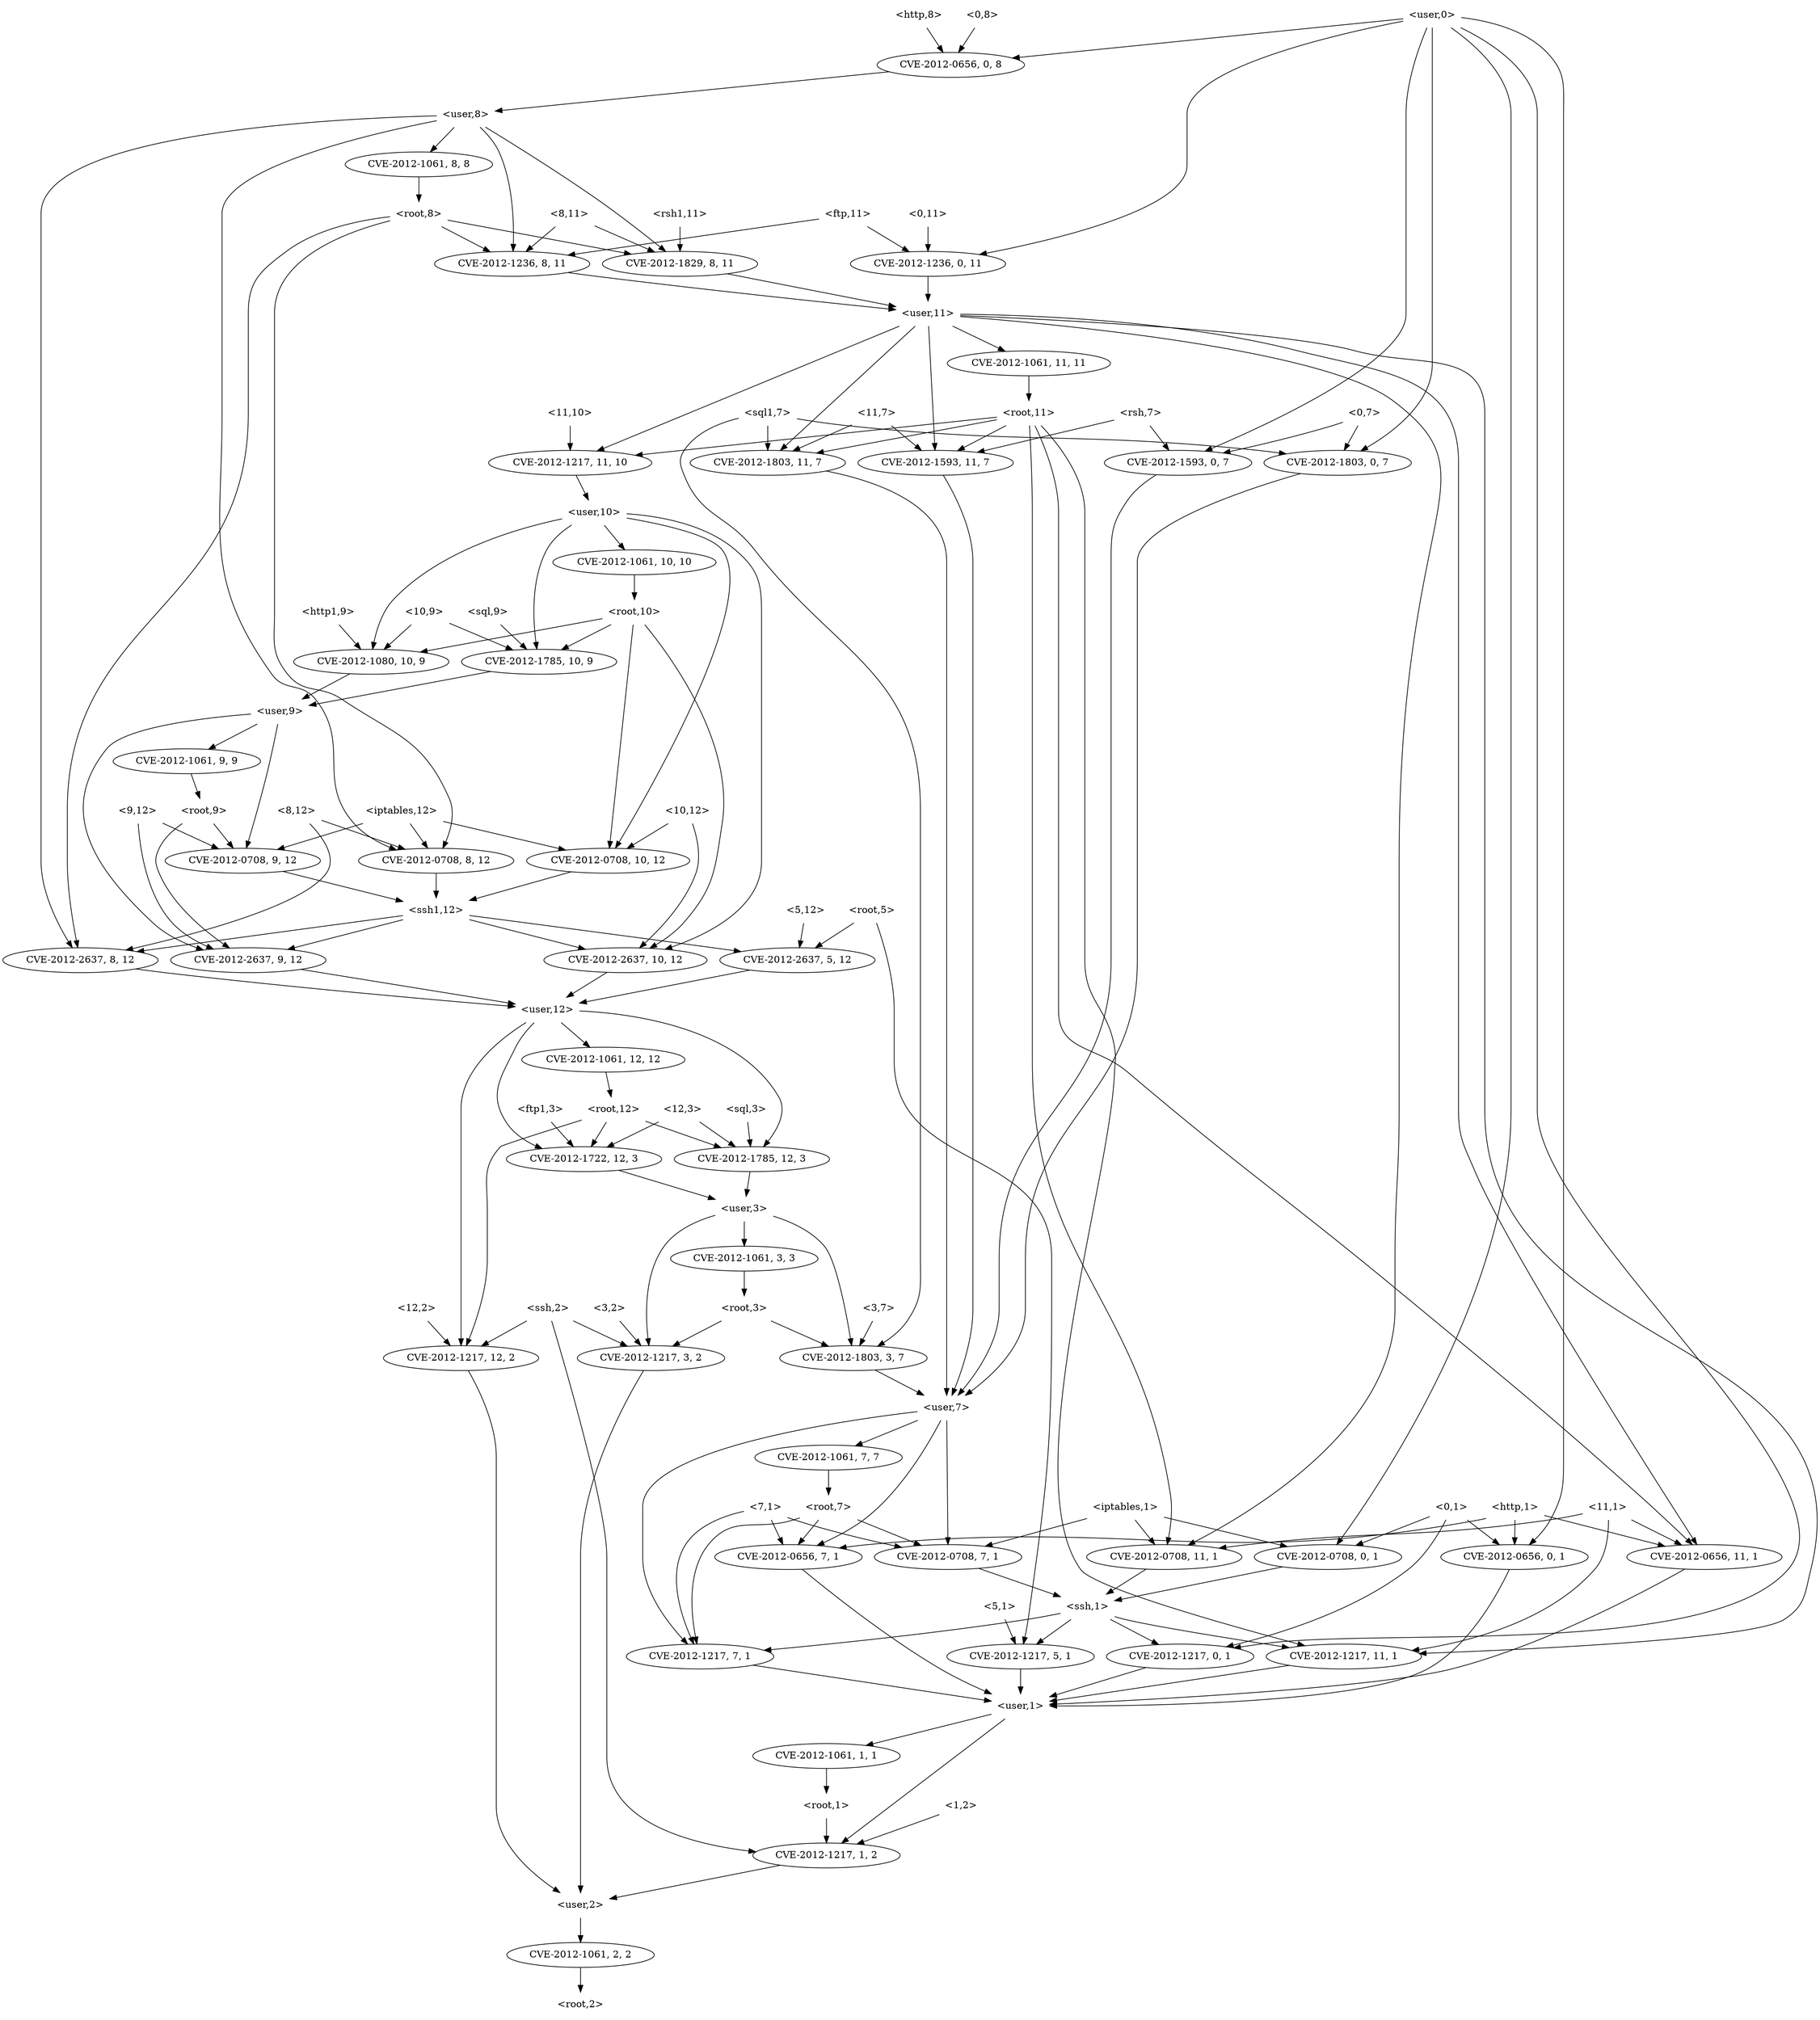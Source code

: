 strict digraph {
	graph [bb="0,0,2406,2916"];
	node [label="\N"];
	"<sql,9>"	 [height=0.5,
		pos="1544,2034",
		shape=plaintext,
		width=0.8125];
	"<v_sql,10,9>"	 [height=0.5,
		label=<CVE-2012-1785, 10, 9>,
		pos="1549,1962",
		width=2.5686];
	"<sql,9>" -> "<v_sql,10,9>"	 [pos="e,1547.8,1980.1 1545.2,2015.7 1545.8,2008 1546.4,1998.7 1547.1,1990.1"];
	"<user,9>"	 [height=0.5,
		pos="1582,1890",
		shape=plaintext,
		width=0.91667];
	"<v_sql,10,9>" -> "<user,9>"	 [pos="e,1573.9,1908.3 1557,1944.1 1560.7,1936.1 1565.3,1926.4 1569.5,1917.5"];
	"<v_http,11,1>"	 [height=0.5,
		label=<CVE-2012-0656, 11, 1>,
		pos="137,666",
		width=2.5686];
	"<user,1>"	 [height=0.5,
		pos="1294,450",
		shape=plaintext,
		width=0.91667];
	"<v_http,11,1>" -> "<user,1>"	 [pos="e,1261,451.35 132.77,647.79 125.74,614.49 116.05,541.22 156,504 196.77,466.03 1047.5,453.84 1250.7,451.46"];
	"<v_ssh,1,2>"	 [height=0.5,
		label=<CVE-2012-1217, 1, 2>,
		pos="1644,234",
		width=2.4499];
	"<user,1>" -> "<v_ssh,1,2>"	 [pos="e,1644.9,252.18 1327.1,446.67 1394.2,440.07 1546.5,415.3 1625,324 1639.6,307.02 1643.9,281.55 1644.7,262.21"];
	"<v_root,1,1>"	 [height=0.5,
		label=<CVE-2012-1061, 1, 1>,
		pos="1325,378",
		width=2.4499];
	"<user,1>" -> "<v_root,1,1>"	 [pos="e,1317.4,396.1 1301.7,431.7 1305.2,423.73 1309.5,414.1 1313.4,405.26"];
	"<v_root,3,3>"	 [height=0.5,
		label=<CVE-2012-1061, 3, 3>,
		pos="1582,1098",
		width=2.4499];
	"<root,3>"	 [height=0.5,
		pos="1582,1026",
		shape=plaintext,
		width=0.89583];
	"<v_root,3,3>" -> "<root,3>"	 [pos="e,1582,1044.1 1582,1079.7 1582,1072 1582,1062.7 1582,1054.1"];
	"<v_sql1,3,7>"	 [height=0.5,
		label=<CVE-2012-1803, 3, 7>,
		pos="1312,954",
		width=2.4499];
	"<root,3>" -> "<v_sql1,3,7>"	 [pos="e,1364.2,968.54 1549.7,1016.6 1506.5,1005.4 1428.9,985.32 1374.2,971.12"];
	"<v_ssh,3,2>"	 [height=0.5,
		label=<CVE-2012-1217, 3, 2>,
		pos="1713,954",
		width=2.4499];
	"<root,3>" -> "<v_ssh,3,2>"	 [pos="e,1683.1,970.99 1614,1007.9 1632.1,998.21 1654.9,986.05 1674,975.83"];
	"<ftp,11>"	 [height=0.5,
		pos="920,2610",
		shape=plaintext,
		width=0.89583];
	"<v_ftp,8,11>"	 [height=0.5,
		label=<CVE-2012-1236, 8, 11>,
		pos="954,2538",
		width=2.5686];
	"<ftp,11>" -> "<v_ftp,8,11>"	 [pos="e,945.69,2556.1 928.4,2591.7 932.27,2583.7 936.95,2574.1 941.24,2565.3"];
	"<v_ftp,0,11>"	 [height=0.5,
		label=<CVE-2012-1236, 0, 11>,
		pos="750,2538",
		width=2.5686];
	"<ftp,11>" -> "<v_ftp,0,11>"	 [pos="e,787.59,2554.5 887.62,2595.7 862,2585.1 825.87,2570.2 797.06,2558.4"];
	"<user,11>"	 [height=0.5,
		pos="713,2466",
		shape=plaintext,
		width=1.0069];
	"<v_ftp,8,11>" -> "<user,11>"	 [pos="e,749.34,2477.6 904.65,2522.7 861.94,2510.3 800.65,2492.5 758.96,2480.4"];
	"<v_ftp,0,11>" -> "<user,11>"	 [pos="e,722.13,2484.3 741.04,2520.1 736.79,2512 731.61,2502.2 726.86,2493.2"];
	"<root,1>"	 [height=0.5,
		pos="1449,306",
		shape=plaintext,
		width=0.89583];
	"<root,1>" -> "<v_ssh,1,2>"	 [pos="e,1602.4,249.93 1481.6,293.28 1512,282.4 1557.6,266.01 1592.8,253.38"];
	"<user,2>"	 [height=0.5,
		pos="1791,162",
		shape=plaintext,
		width=0.91667];
	"<v_ssh,1,2>" -> "<user,2>"	 [pos="e,1757.9,178.78 1677,217.29 1698.2,207.19 1725.9,193.98 1748.7,183.12"];
	"<v_iptables,9,12>"	 [height=0.5,
		label=<CVE-2012-0708, 9, 12>,
		pos="1663,1674",
		width=2.5686];
	"<user,9>" -> "<v_iptables,9,12>"	 [pos="e,1670.9,1691.9 1615.3,1880.4 1637.6,1872.8 1665.3,1859.1 1679,1836 1703.8,1794.2 1687.8,1735.3 1674.8,1701.6"];
	"<v_root,9,9>"	 [height=0.5,
		label=<CVE-2012-1061, 9, 9>,
		pos="1582,1818",
		width=2.4499];
	"<user,9>" -> "<v_root,9,9>"	 [pos="e,1582,1836.1 1582,1871.7 1582,1864 1582,1854.7 1582,1846.1"];
	"<v_ssh1,9,12>"	 [height=0.5,
		label=<CVE-2012-2637, 9, 12>,
		pos="1549,1530",
		width=2.5686];
	"<user,9>" -> "<v_ssh1,9,12>"	 [pos="e,1531,1547.9 1548.8,1879 1527.4,1870.8 1500.7,1857.1 1485,1836 1460.8,1803.6 1466,1787.4 1466,1747 1466,1747 1466,1747 1466,1673\
 1466,1626.5 1499.6,1581.7 1524.1,1555.2"];
	"<ssh1,12>"	 [height=0.5,
		pos="1931,1602",
		shape=plaintext,
		width=1.0278];
	"<v_iptables,9,12>" -> "<ssh1,12>"	 [pos="e,1893.9,1616.8 1724,1660.3 1768.6,1650.5 1830.5,1636 1884,1620 1884.1,1620 1884.2,1619.9 1884.3,1619.9"];
	"<root,9>"	 [height=0.5,
		pos="1602,1746",
		shape=plaintext,
		width=0.89583];
	"<v_root,9,9>" -> "<root,9>"	 [pos="e,1597.1,1764.1 1586.9,1799.7 1589.2,1791.9 1591.9,1782.5 1594.3,1773.8"];
	"<user,12>"	 [height=0.5,
		pos="1865,1458",
		shape=plaintext,
		width=1.0069];
	"<v_ssh1,9,12>" -> "<user,12>"	 [pos="e,1828.3,1467.1 1607.7,1516 1668.5,1502.5 1762.4,1481.7 1818.3,1469.3"];
	"<v_root,2,2>"	 [height=0.5,
		label=<CVE-2012-1061, 2, 2>,
		pos="1791,90",
		width=2.4499];
	"<user,2>" -> "<v_root,2,2>"	 [pos="e,1791,108.1 1791,143.7 1791,135.98 1791,126.71 1791,118.11"];
	"<root,9>" -> "<v_iptables,9,12>"	 [pos="e,1648.1,1692.1 1617.1,1727.7 1624.4,1719.3 1633.3,1709.1 1641.3,1699.9"];
	"<root,9>" -> "<v_ssh1,9,12>"	 [pos="e,1547.1,1548.1 1584.2,1727.5 1575.6,1717.9 1566.1,1705.3 1561,1692 1543.9,1647.6 1544.2,1591.2 1546.4,1558.4"];
	"<v_root,1,1>" -> "<root,1>"	 [pos="e,1418.5,324.21 1353.4,360.94 1370,351.59 1391.1,339.66 1409.3,329.4"];
	"<v_ssh1,8,12>"	 [height=0.5,
		label=<CVE-2012-2637, 8, 12>,
		pos="2314,1530",
		width=2.5686];
	"<ssh1,12>" -> "<v_ssh1,8,12>"	 [pos="e,2249,1542.9 1968.1,1594.2 2030.4,1582.8 2157.2,1559.7 2238.8,1544.8"];
	"<v_ssh1,5,12>"	 [height=0.5,
		label=<CVE-2012-2637, 5, 12>,
		pos="1843,1530",
		width=2.5686];
	"<ssh1,12>" -> "<v_ssh1,5,12>"	 [pos="e,1863.9,1547.6 1909.2,1583.7 1898,1574.7 1884.1,1563.7 1872,1554"];
	"<v_ssh1,10,12>"	 [height=0.5,
		label=<CVE-2012-2637, 10, 12>,
		pos="2089,1530",
		width=2.7013];
	"<ssh1,12>" -> "<v_ssh1,10,12>"	 [pos="e,2053.3,1546.8 1968,1584.6 1990.8,1574.5 2020,1561.6 2044,1550.9"];
	"<ssh1,12>" -> "<v_ssh1,9,12>"	 [pos="e,1628.4,1539.2 1893.7,1586.8 1890.5,1585.8 1887.2,1584.8 1884,1584 1802.1,1562.9 1706.7,1548.8 1638.6,1540.5"];
	"<v_ssh1,8,12>" -> "<user,12>"	 [pos="e,1901.3,1464.7 2244.3,1518.1 2151.7,1503.7 1990.5,1478.6 1911.4,1466.2"];
	"<v_ssh1,5,12>" -> "<user,12>"	 [pos="e,1859.6,1476.1 1848.4,1511.7 1850.9,1503.9 1853.8,1494.5 1856.6,1485.8"];
	"<v_ssh1,10,12>" -> "<user,12>"	 [pos="e,1901.5,1470.4 2041.8,1514.2 2003.4,1502.2 1949.5,1485.4 1911.3,1473.5"];
	"<v_iptables,11,1>"	 [height=0.5,
		label=<CVE-2012-0708, 11, 1>,
		pos="843,666",
		width=2.5686];
	"<ssh,1>"	 [height=0.5,
		pos="1042,594",
		shape=plaintext,
		width=0.84028];
	"<v_iptables,11,1>" -> "<ssh,1>"	 [pos="e,1011.7,605.66 885.69,649.98 920.2,637.84 968.42,620.88 1002.1,609.02"];
	"<v_ssh,7,1>"	 [height=0.5,
		label=<CVE-2012-1217, 7, 1>,
		pos="1099,522",
		width=2.4499];
	"<ssh,1>" -> "<v_ssh,7,1>"	 [pos="e,1085.1,540.1 1056.1,575.7 1062.9,567.3 1071.3,557.07 1078.8,547.86"];
	"<v_ssh,5,1>"	 [height=0.5,
		label=<CVE-2012-1217, 5, 1>,
		pos="1582,522",
		width=2.4499];
	"<ssh,1>" -> "<v_ssh,5,1>"	 [pos="e,1509.6,532.39 1072.6,589.04 1153.9,578.5 1377.3,549.53 1499.5,533.69"];
	"<v_ssh,0,1>"	 [height=0.5,
		label=<CVE-2012-1217, 0, 1>,
		pos="1294,522",
		width=2.4499];
	"<ssh,1>" -> "<v_ssh,0,1>"	 [pos="e,1243.9,536.91 1072.4,584.56 1112.3,573.48 1183.2,553.78 1234,539.65"];
	"<v_ssh,11,1>"	 [height=0.5,
		label=<CVE-2012-1217, 11, 1>,
		pos="258,522",
		width=2.5686];
	"<ssh,1>" -> "<v_ssh,11,1>"	 [pos="e,340.03,530.32 1011.7,590.3 902.57,580.55 526.06,546.93 350.05,531.22"];
	"<iptables,12>"	 [height=0.5,
		pos="1892,1746",
		shape=plaintext,
		width=1.2778];
	"<iptables,12>" -> "<v_iptables,9,12>"	 [pos="e,1710.6,1689.5 1845.9,1730.9 1809.7,1719.8 1759,1704.3 1720.2,1692.5"];
	"<v_iptables,10,12>"	 [height=0.5,
		label=<CVE-2012-0708, 10, 12>,
		pos="1871,1674",
		width=2.7013];
	"<iptables,12>" -> "<v_iptables,10,12>"	 [pos="e,1876.1,1692.1 1886.8,1727.7 1884.5,1719.9 1881.7,1710.5 1879,1701.8"];
	"<v_iptables,8,12>"	 [height=0.5,
		label=<CVE-2012-0708, 8, 12>,
		pos="2117,1674",
		width=2.5686];
	"<iptables,12>" -> "<v_iptables,8,12>"	 [pos="e,2070.2,1689.6 1938.1,1730.7 1973.5,1719.7 2022.6,1704.4 2060.4,1692.6"];
	"<v_iptables,10,12>" -> "<ssh1,12>"	 [pos="e,1916.2,1620.3 1885.5,1656.1 1892.7,1647.7 1901.5,1637.4 1909.5,1628.1"];
	"<v_iptables,8,12>" -> "<ssh1,12>"	 [pos="e,1968.2,1617 2076.2,1657.6 2047.1,1646.7 2008.1,1632 1977.8,1620.6"];
	"<0,11>"	 [height=0.5,
		pos="807,2610",
		shape=plaintext,
		width=0.78472];
	"<0,11>" -> "<v_ftp,0,11>"	 [pos="e,763.93,2556.1 792.91,2591.7 786.08,2583.3 777.74,2573.1 770.24,2563.9"];
	"<v_ssh,5,1>" -> "<user,1>"	 [pos="e,1327.2,459.06 1527.5,507.75 1472.3,494.33 1387.9,473.83 1337.2,461.49"];
	"<v_ssh,3,2>" -> "<user,2>"	 [pos="e,1791,180.05 1729.5,936.27 1752.4,911.26 1791,861.63 1791,811 1791,811 1791,811 1791,305 1791,265 1791,218.65 1791,190.08"];
	"<http,8>"	 [height=0.5,
		pos="1538,2898",
		shape=plaintext,
		width=0.89583];
	"<v_http,0,8>"	 [height=0.5,
		label=<CVE-2012-0656, 0, 8>,
		pos="1499,2826",
		width=2.4499];
	"<http,8>" -> "<v_http,0,8>"	 [pos="e,1508.5,2844.1 1528.4,2879.7 1523.9,2871.6 1518.4,2861.9 1513.5,2853"];
	"<user,8>"	 [height=0.5,
		pos="1518,2754",
		shape=plaintext,
		width=0.91667];
	"<v_http,0,8>" -> "<user,8>"	 [pos="e,1513.4,2772.1 1503.7,2807.7 1505.8,2799.9 1508.4,2790.5 1510.7,2781.8"];
	"<user,10>"	 [height=0.5,
		pos="1779,2178",
		shape=plaintext,
		width=1.0069];
	"<v_http1,10,9>"	 [height=0.5,
		label=<CVE-2012-1080, 10, 9>,
		pos="1753,1962",
		width=2.5686];
	"<user,10>" -> "<v_http1,10,9>"	 [pos="e,1745.5,1980.3 1759.5,2159.9 1750.2,2150.4 1740,2137.7 1735,2124 1718.7,2078.9 1727.2,2063.4 1735,2016 1736.4,2007.3 1739.1,1998.1\
 1742,1989.8"];
	"<user,10>" -> "<v_iptables,10,12>"	 [pos="e,1904.7,1691 1815.4,2175.8 1853.8,2172.4 1913.3,2161.1 1947,2124 1974.2,2094.1 1966,2075.4 1966,2035 1966,2035 1966,2035 1966,1817\
 1966,1776.6 1969.4,1761.7 1947,1728 1938.5,1715.3 1925.9,1704.7 1913.3,1696.4"];
	"<user,10>" -> "<v_sql,10,9>"	 [pos="e,1561,1980 1754.1,2159.9 1721.7,2137.2 1664.3,2094.8 1621,2052 1600.9,2032.1 1580.9,2006.8 1567.1,1988.2"];
	"<v_root,10,10>"	 [height=0.5,
		label=<CVE-2012-1061, 10, 10>,
		pos="1841,2106",
		width=2.7013];
	"<user,10>" -> "<v_root,10,10>"	 [pos="e,1825.9,2124.1 1794.3,2159.7 1801.8,2151.3 1810.8,2141.1 1819,2131.9"];
	"<user,10>" -> "<v_ssh1,10,12>"	 [pos="e,2127.7,1546.6 1815.4,2175.2 1935.8,2168.3 2314,2138.4 2314,2035 2314,2035 2314,2035 2314,1745 2314,1648.1 2203.2,1581.8 2137.1\
,1550.9"];
	"<v_http1,10,9>" -> "<user,9>"	 [pos="e,1615.2,1904.6 1715,1945.5 1688.3,1934.5 1652.4,1919.8 1624.7,1908.5"];
	"<root,10>"	 [height=0.5,
		pos="1870,2034",
		shape=plaintext,
		width=1];
	"<v_root,10,10>" -> "<root,10>"	 [pos="e,1862.9,2052.1 1848.2,2087.7 1851.4,2079.8 1855.4,2070.3 1859,2061.5"];
	"<root,2>"	 [height=0.5,
		pos="1791,18",
		shape=plaintext,
		width=0.89583];
	"<v_rsh1,8,11>"	 [height=0.5,
		label=<CVE-2012-1829, 8, 11>,
		pos="1158,2538",
		width=2.5686];
	"<user,8>" -> "<v_rsh1,8,11>"	 [pos="e,1185.5,2555.3 1489.1,2735.8 1424,2697.1 1265.8,2603.1 1194.2,2560.5"];
	"<user,8>" -> "<v_ftp,8,11>"	 [pos="e,968.5,2556 1484.9,2749.4 1406,2739.7 1202.5,2708.2 1054,2628 1023.3,2611.4 994.24,2583.7 975.43,2563.6"];
	"<user,8>" -> "<v_ssh1,8,12>"	 [pos="e,2330.1,1547.8 1551.1,2751.2 1710.4,2742 2390,2697.7 2390,2611 2390,2611 2390,2611 2390,1673 2390,1627.4 2359.1,1582.2 2336.8,1555.5"];
	"<user,8>" -> "<v_iptables,8,12>"	 [pos="e,2121.6,1692.1 1551.3,2752.9 1683.1,2751.4 2162,2737.4 2162,2611 2162,2611 2162,2611 2162,1889 2162,1852.7 2136.8,1751 2124.1,1702"];
	"<v_root,8,8>"	 [height=0.5,
		label=<CVE-2012-1061, 8, 8>,
		pos="1528,2682",
		width=2.4499];
	"<user,8>" -> "<v_root,8,8>"	 [pos="e,1525.6,2700.1 1520.5,2735.7 1521.6,2728 1522.9,2718.7 1524.1,2710.1"];
	"<v_rsh1,8,11>" -> "<user,11>"	 [pos="e,749.46,2472.5 1090.1,2525.7 1078.4,2523.8 1066.4,2521.8 1055,2520 949.41,2503.1 825.33,2484.1 759.51,2474.1"];
	"<root,8>"	 [height=0.5,
		pos="1528,2610",
		shape=plaintext,
		width=0.89583];
	"<v_root,8,8>" -> "<root,8>"	 [pos="e,1528,2628.1 1528,2663.7 1528,2656 1528,2646.7 1528,2638.1"];
	"<v_rsh,0,7>"	 [height=0.5,
		label=<CVE-2012-1593, 0, 7>,
		pos="1095,2250",
		width=2.4499];
	"<user,7>"	 [height=0.5,
		pos="1095,882",
		shape=plaintext,
		width=0.91667];
	"<v_rsh,0,7>" -> "<user,7>"	 [pos="e,1095,900.05 1095,2232 1095,2205.3 1095,2152.1 1095,2107 1095,2107 1095,2107 1095,1025 1095,985 1095,938.65 1095,910.08"];
	"<user,7>" -> "<v_ssh,7,1>"	 [pos="e,1014.8,527.44 1061.9,879.96 940.75,875.41 523.99,852.81 444,756 433.81,743.67 438.43,735 444,720 447.67,710.1 498.08,654.98 506\
,648 549.58,609.64 560.39,595.71 615,576 684.43,550.94 884.42,535.4 1004.5,528.06"];
	"<v_http,7,1>"	 [height=0.5,
		label=<CVE-2012-0656, 7, 1>,
		pos="1274,666",
		width=2.4499];
	"<user,7>" -> "<v_http,7,1>"	 [pos="e,1277.8,684.17 1128.3,879.24 1164.7,875.47 1222.2,863.83 1255,828 1288.2,791.69 1284.9,729.84 1279.5,694.3"];
	"<v_root,7,7>"	 [height=0.5,
		label=<CVE-2012-1061, 7, 7>,
		pos="1158,810",
		width=2.4499];
	"<user,7>" -> "<v_root,7,7>"	 [pos="e,1142.6,828.1 1110.6,863.7 1118.2,855.22 1127.5,844.86 1135.9,835.58"];
	"<v_iptables,7,1>"	 [height=0.5,
		label=<CVE-2012-0708, 7, 1>,
		pos="1042,666",
		width=2.4499];
	"<user,7>" -> "<v_iptables,7,1>"	 [pos="e,1041.5,684.02 1081.2,863.91 1074,854.01 1065.6,840.97 1061,828 1044.9,783.01 1041.8,726.87 1041.5,694.16"];
	"<8,12>"	 [height=0.5,
		pos="2181,1746",
		shape=plaintext,
		width=0.78472];
	"<8,12>" -> "<v_ssh1,8,12>"	 [pos="e,2304.3,1548.2 2193.7,1727.5 2201,1717.3 2210.2,1704.1 2218,1692 2248.2,1645.2 2280.9,1589.1 2299.3,1556.9"];
	"<8,12>" -> "<v_iptables,8,12>"	 [pos="e,2132.6,1692.1 2165.2,1727.7 2157.4,1719.2 2148,1708.9 2139.5,1699.6"];
	"<user,0>"	 [height=0.5,
		pos="1260,2898",
		shape=plaintext,
		width=0.91667];
	"<user,0>" -> "<v_rsh,0,7>"	 [pos="e,1110.1,2268 1263.2,2879.6 1272.5,2825.3 1296.8,2653.9 1259,2520 1230.8,2420.1 1154.4,2320.6 1116.6,2275.7"];
	"<user,0>" -> "<v_http,0,8>"	 [pos="e,1450.8,2841.1 1293.2,2887.3 1331.4,2876.1 1394.8,2857.5 1441.2,2843.9"];
	"<user,0>" -> "<v_ftp,0,11>"	 [pos="e,750,2556 1226.9,2895 1113.9,2887.2 750,2854.4 750,2755 750,2755 750,2755 750,2681 750,2641 750,2594.7 750,2566.1"];
	"<v_iptables,0,1>"	 [height=0.5,
		label=<CVE-2012-0708, 0, 1>,
		pos="644,666",
		width=2.4499];
	"<user,0>" -> "<v_iptables,0,1>"	 [pos="e,616.52,683.36 1227,2896.7 1031.9,2894.7 38,2878.3 38,2755 38,2755 38,2755 38,1169 38,1063 134.08,1077.7 214,1008 232.89,991.54\
 540.76,734.77 561,720 575.87,709.15 592.91,698.05 607.67,688.83"];
	"<v_http,0,1>"	 [height=0.5,
		label=<CVE-2012-0656, 0, 1>,
		pos="374,666",
		width=2.4499];
	"<user,0>" -> "<v_http,0,1>"	 [pos="e,376.55,684.2 1227,2896.6 1050.7,2894.5 224.65,2882.5 118,2844 56.21,2821.7 0,2820.7 0,2755 0,2755 0,2755 0,1097 0,874.35 261.91\
,952.29 367,756 377.09,737.15 378.34,712.78 377.35,694.31"];
	"<v_sql1,0,7>"	 [height=0.5,
		label=<CVE-2012-1803, 0, 7>,
		pos="1290,2250",
		width=2.4499];
	"<user,0>" -> "<v_sql1,0,7>"	 [pos="e,1300.2,2268.2 1276.5,2879.8 1298.8,2854.5 1336,2805.1 1336,2755 1336,2755 1336,2755 1336,2393 1336,2352.6 1330.5,2342.1 1317,2304\
 1313.8,2294.9 1309.3,2285.5 1305,2277.1"];
	"<user,0>" -> "<v_ssh,0,1>"	 [pos="e,1325.8,538.84 1287.5,2880 1301.1,2870.5 1317.2,2857.9 1329,2844 1340.7,2830.2 1632.6,2285.6 1637,2268 1640.9,2252.5 1642.1,2247.2\
 1637,2232 1592.5,2099 1505.2,2107.6 1447,1980 1430.2,1943.2 1428,1931.4 1428,1891 1428,1891 1428,1891 1428,665 1428,609.85 1373.9\
,567.45 1334.4,543.86"];
	"<v_iptables,0,1>" -> "<ssh,1>"	 [pos="e,1011.3,600.4 708.39,653.68 791.05,639.14 932.04,614.34 1001.2,602.17"];
	"<v_http,0,1>" -> "<user,1>"	 [pos="e,1260.8,453.59 387.9,648.04 405.89,627.34 439.33,593.02 476,576 616.78,510.66 1102.6,466.57 1250.8,454.41"];
	"<v_sql1,0,7>" -> "<user,7>"	 [pos="e,1111.7,900.19 1262.9,2232.8 1228.1,2209.6 1172,2163.6 1172,2107 1172,2107 1172,2107 1172,1025 1172,979.51 1141.1,934.65 1118.4\
,907.89"];
	"<v_ssh,0,1>" -> "<user,1>"	 [pos="e,1294,468.1 1294,503.7 1294,495.98 1294,486.71 1294,478.11"];
	"<11,7>"	 [height=0.5,
		pos="805,2322",
		shape=plaintext,
		width=0.78472];
	"<v_sql1,11,7>"	 [height=0.5,
		label=<CVE-2012-1803, 11, 7>,
		pos="896,2250",
		width=2.5686];
	"<11,7>" -> "<v_sql1,11,7>"	 [pos="e,874.39,2267.6 827.49,2303.7 839.24,2294.7 853.76,2283.5 866.4,2273.8"];
	"<v_rsh,11,7>"	 [height=0.5,
		label=<CVE-2012-1593, 11, 7>,
		pos="692,2250",
		width=2.5686];
	"<11,7>" -> "<v_rsh,11,7>"	 [pos="e,718.58,2267.5 777.36,2303.9 762.25,2294.5 743.38,2282.8 727.23,2272.8"];
	"<v_sql1,11,7>" -> "<user,7>"	 [pos="e,1066.2,900.15 913.36,2231.9 936.89,2206.9 976,2157.6 976,2107 976,2107 976,2107 976,1025 976,973.41 1022.7,930.72 1057.6,906.03"];
	"<v_rsh,11,7>" -> "<user,7>"	 [pos="e,1061.7,888.93 742.11,2234.8 797.5,2215.7 879,2175.9 879,2107 879,2107 879,2107 879,1025 879,943.17 988.59,905.87 1051.7,891.18"];
	"<v_ssh,12,2>"	 [height=0.5,
		label=<CVE-2012-1217, 12, 2>,
		pos="1950,954",
		width=2.5686];
	"<user,12>" -> "<v_ssh,12,2>"	 [pos="e,1945.1,972.33 1877.9,1439.7 1895.8,1413.9 1926,1363.3 1926,1315 1926,1315 1926,1315 1926,1097 1926,1056.7 1935.5,1010.7 1942.6\
,982.32"];
	"<v_sql,12,3>"	 [height=0.5,
		label=<CVE-2012-1785, 12, 3>,
		pos="1563,1242",
		width=2.5686];
	"<user,12>" -> "<v_sql,12,3>"	 [pos="e,1566.6,1260 1828.6,1456.1 1782.6,1453.3 1702.8,1442.8 1648,1404 1602.2,1371.6 1579.1,1306.7 1569.2,1270"];
	"<v_root,12,12>"	 [height=0.5,
		label=<CVE-2012-1061, 12, 12>,
		pos="1754,1386",
		width=2.7013];
	"<user,12>" -> "<v_root,12,12>"	 [pos="e,1780.1,1403.5 1837.8,1439.9 1823,1430.5 1804.5,1418.8 1788.6,1408.8"];
	"<v_ftp1,12,3>"	 [height=0.5,
		label=<CVE-2012-1722, 12, 3>,
		pos="1767,1242",
		width=2.5686];
	"<user,12>" -> "<v_ftp1,12,3>"	 [pos="e,1805.1,1258.5 1868.2,1439.9 1873,1408.5 1878.9,1341.1 1850,1296 1841.3,1282.4 1827.7,1271.7 1814.1,1263.5"];
	"<sql1,7>"	 [height=0.5,
		pos="1397,2322",
		shape=plaintext,
		width=0.91667];
	"<sql1,7>" -> "<v_sql1,11,7>"	 [pos="e,962.31,2262.6 1363.7,2313.2 1349.4,2310 1332.4,2306.5 1317,2304 1176.2,2281.1 1139.3,2287.7 998,2268 989.69,2266.8 981.02,2265.5\
 972.39,2264.2"];
	"<sql1,7>" -> "<v_sql1,3,7>"	 [pos="e,1328.5,971.73 1396.4,2303.9 1394.8,2252.3 1390,2094.2 1390,1963 1390,1963 1390,1963 1390,1097 1390,1051.1 1358.3,1006.1 1335.3\
,979.39"];
	"<sql1,7>" -> "<v_sql1,0,7>"	 [pos="e,1315.2,2267.5 1370.8,2303.9 1356.7,2294.6 1339,2283 1323.8,2273.1"];
	"<v_sql1,3,7>" -> "<user,7>"	 [pos="e,1128.2,893.72 1267,938.5 1229.1,926.25 1175.1,908.85 1137.8,896.81"];
	"<v_ssh,11,1>" -> "<user,1>"	 [pos="e,1260.7,452.27 332.5,511.3 354.53,508.66 378.71,505.98 401,504 726.76,475 1120.8,457.85 1250.4,452.67"];
	"<v_ssh,7,1>" -> "<user,1>"	 [pos="e,1261,462.86 1140.8,505.98 1173.4,494.3 1218.4,478.14 1251.2,466.37"];
	"<root,12>"	 [height=0.5,
		pos="1805,1314",
		shape=plaintext,
		width=1];
	"<v_root,12,12>" -> "<root,12>"	 [pos="e,1792.4,1332.3 1766.3,1368.1 1772.4,1359.8 1779.8,1349.6 1786.5,1340.4"];
	"<root,12>" -> "<v_ssh,12,2>"	 [pos="e,1935.3,972.15 1832.5,1296 1845.2,1286.8 1859.2,1274.4 1868,1260 1889.1,1225.4 1888,1211.5 1888,1171 1888,1171 1888,1171 1888,1097\
 1888,1056 1894.4,1045 1912,1008 1916.6,998.33 1923,988.58 1929.2,980.12"];
	"<root,12>" -> "<v_sql,12,3>"	 [pos="e,1618.3,1256.5 1768.9,1299.3 1765.6,1298.2 1762.2,1297 1759,1296 1715.8,1282.2 1666.6,1268.9 1628.3,1259.1"];
	"<root,12>" -> "<v_ftp1,12,3>"	 [pos="e,1776.3,1260.1 1795.6,1295.7 1791.2,1287.6 1785.9,1277.9 1781.1,1269"];
	"<0,7>"	 [height=0.5,
		pos="1281,2322",
		shape=plaintext,
		width=0.75];
	"<0,7>" -> "<v_rsh,0,7>"	 [pos="e,1137.1,2265.8 1253.7,2309.5 1249.2,2307.6 1244.5,2305.7 1240,2304 1209.2,2292 1174.4,2279.2 1146.6,2269.2"];
	"<0,7>" -> "<v_sql1,0,7>"	 [pos="e,1287.8,2268.1 1283.2,2303.7 1284.2,2296 1285.4,2286.7 1286.5,2278.1"];
	"<0,1>"	 [height=0.5,
		pos="480,738",
		shape=plaintext,
		width=0.75];
	"<0,1>" -> "<v_http,0,1>"	 [pos="e,398.93,683.47 454.07,719.88 440.03,710.61 422.53,699.05 407.47,689.1"];
	"<0,1>" -> "<v_ssh,0,1>"	 [pos="e,1229.4,534.26 487.9,719.75 498.33,699.1 518.72,665.15 547,648 797.02,496.36 907.72,588.99 1196,540 1203.6,538.71 1211.5,537.35\
 1219.4,535.99"];
	"<0,1>" -> "<v_iptables,0,1>"	 [pos="e,607.66,682.51 507.08,725.44 531.87,714.86 569.06,698.99 598.43,686.45"];
	"<http,1>"	 [height=0.5,
		pos="326,738",
		shape=plaintext,
		width=0.89583];
	"<http,1>" -> "<v_http,0,1>"	 [pos="e,362.27,684.1 337.87,719.7 343.5,711.47 350.35,701.48 356.57,692.42"];
	"<http,1>" -> "<v_http,11,1>"	 [pos="e,179.94,681.99 293.49,723.7 290.29,722.43 287.09,721.18 284,720 252.83,708.08 217.68,695.38 189.57,685.4"];
	"<http,1>" -> "<v_http,7,1>"	 [pos="e,1203.3,676.89 358.46,731.51 382.11,727.71 414.95,722.84 444,720 751.84,689.92 830.91,711.34 1139,684 1156.5,682.45 1175.2,680.36\
 1193,678.18"];
	"<v_http,7,1>" -> "<user,1>"	 [pos="e,1327.3,459.55 1297.7,648.63 1326.1,627.4 1372.3,587.41 1391,540 1396.9,525.12 1399.2,517.76 1391,504 1379.2,484.05 1356.9,471.13\
 1336.7,463.04"];
	"<v_ssh,11,10>"	 [height=0.5,
		label=<CVE-2012-1217, 11, 10>,
		pos="1531,2250",
		width=2.7013];
	"<user,11>" -> "<v_ssh,11,10>"	 [pos="e,1518.8,2267.9 749.35,2461.6 878.65,2449.1 1315.1,2402.9 1439,2340 1469,2324.8 1495.6,2296.5 1512.4,2275.9"];
	"<user,11>" -> "<v_iptables,11,1>"	 [pos="e,835.38,684.09 697.26,2447.8 660.29,2405.4 571,2291.5 571,2179 571,2179 571,2179 571,1961 571,1734.2 663,1685.8 663,1459 663,1459\
 663,1459 663,1385 663,1106.9 791.58,786.02 831.39,693.31"];
	"<user,11>" -> "<v_sql1,11,7>"	 [pos="e,887.25,2268.2 733.81,2447.8 760.73,2424.9 808.17,2382.4 842,2340 857.74,2320.3 872.38,2295.6 882.43,2277.2"];
	"<v_root,11,11>"	 [height=0.5,
		label=<CVE-2012-1061, 11, 11>,
		pos="459,2394",
		width=2.7013];
	"<user,11>" -> "<v_root,11,11>"	 [pos="e,510.73,2409.3 676.61,2455 635.93,2443.8 569.36,2425.4 520.55,2412"];
	"<user,11>" -> "<v_ssh,11,1>"	 [pos="e,175.83,530.5 676.42,2464 572.3,2460.7 276.1,2448.4 187,2412 128.47,2388.1 76,2386.2 76,2323 76,2323 76,2323 76,1169 76,936.11 \
-41.169,872.71 20,648 29.672,612.47 31.863,598.52 61,576 90.97,552.84 130.28,539.78 165.9,532.42"];
	"<user,11>" -> "<v_http,11,1>"	 [pos="e,140.04,684.43 676.62,2463.6 552.31,2458.1 152,2431.6 152,2323 152,2323 152,2323 152,809 152,768.99 146.04,723 141.63,694.46"];
	"<user,11>" -> "<v_rsh,11,7>"	 [pos="e,693.69,2268.2 711.32,2447.8 707.68,2410.8 699.08,2323.2 694.69,2278.4"];
	"<v_ssh,11,10>" -> "<user,10>"	 [pos="e,1742.5,2189.3 1582.1,2234.6 1626.3,2222.1 1689.8,2204.2 1732.6,2192.1"];
	"<root,11>"	 [height=0.5,
		pos="520,2322",
		shape=plaintext,
		width=1];
	"<v_root,11,11>" -> "<root,11>"	 [pos="e,504.95,2340.3 473.77,2376.1 481.15,2367.6 490.23,2357.2 498.38,2347.8"];
	"<iptables,1>"	 [height=0.5,
		pos="644,738",
		shape=plaintext,
		width=1.1944];
	"<iptables,1>" -> "<v_iptables,0,1>"	 [pos="e,644,684.1 644,719.7 644,711.98 644,702.71 644,694.11"];
	"<iptables,1>" -> "<v_iptables,11,1>"	 [pos="e,800.25,682.04 687.18,721.81 717.53,711.13 758.31,696.79 790.54,685.45"];
	"<iptables,1>" -> "<v_iptables,7,1>"	 [pos="e,977.38,678.37 687.35,729.38 754.56,717.56 884.74,694.66 967.3,680.14"];
	"<v_iptables,7,1>" -> "<ssh,1>"	 [pos="e,1042,612.1 1042,647.7 1042,639.98 1042,630.71 1042,622.11"];
	"<sql,3>"	 [height=0.5,
		pos="1524,1314",
		shape=plaintext,
		width=0.8125];
	"<sql,3>" -> "<v_sql,12,3>"	 [pos="e,1553.5,1260.1 1533.6,1295.7 1538.1,1287.6 1543.6,1277.9 1548.5,1269"];
	"<user,3>"	 [height=0.5,
		pos="1582,1170",
		shape=plaintext,
		width=0.91667];
	"<v_sql,12,3>" -> "<user,3>"	 [pos="e,1577.4,1188.1 1567.7,1223.7 1569.8,1215.9 1572.4,1206.5 1574.7,1197.8"];
	"<user,3>" -> "<v_sql1,3,7>"	 [pos="e,1346.5,970.65 1548.8,1155.2 1529,1145.9 1504,1132.5 1485,1116 1439.6,1076.7 1448.9,1047.8 1404,1008 1389.7,995.33 1371.9,984.23\
 1355.8,975.51"];
	"<user,3>" -> "<v_ssh,3,2>"	 [pos="e,1713.8,972.15 1615.2,1159 1636.6,1150.8 1663.3,1137.1 1679,1116 1708.5,1076.4 1713.6,1016.9 1713.9,982.41"];
	"<user,3>" -> "<v_root,3,3>"	 [pos="e,1582,1116.1 1582,1151.7 1582,1144 1582,1134.7 1582,1126.1"];
	"<root,8>" -> "<v_rsh1,8,11>"	 [pos="e,1221.8,2551.1 1495.5,2602.8 1436.9,2591.8 1312.2,2568.2 1231.9,2553"];
	"<root,8>" -> "<v_ftp,8,11>"	 [pos="e,1020.3,2550.6 1495.6,2606 1419,2598.7 1220.8,2579 1056,2556 1047.7,2554.8 1039,2553.5 1030.4,2552.2"];
	"<root,8>" -> "<v_ssh1,8,12>"	 [pos="e,2321.7,1548.1 1560.3,2608 1656.1,2604.8 1937.6,2592.2 2021,2556 2076.5,2531.9 2124,2527.5 2124,2467 2124,2467 2124,2467 2124,2321\
 2124,2158.4 2352,2197.6 2352,2035 2352,2035 2352,2035 2352,1673 2352,1631.6 2336.8,1585.7 2325.6,1557.6"];
	"<root,8>" -> "<v_iptables,8,12>"	 [pos="e,2110.7,1692.2 1560.4,2607.8 1679.5,2602.4 2086,2576.2 2086,2467 2086,2467 2086,2467 2086,1817 2086,1776.1 2098.4,1730.1 2107.5\
,1701.8"];
	"<8,11>"	 [height=0.5,
		pos="1092,2610",
		shape=plaintext,
		width=0.78472];
	"<8,11>" -> "<v_rsh1,8,11>"	 [pos="e,1141.9,2556.1 1108.3,2591.7 1116.3,2583.2 1126.1,2572.9 1134.8,2563.6"];
	"<8,11>" -> "<v_ftp,8,11>"	 [pos="e,985.6,2555 1063.7,2594.7 1043.9,2584.6 1017,2570.9 994.78,2559.7"];
	"<5,12>"	 [height=0.5,
		pos="1764,1602",
		shape=plaintext,
		width=0.78472];
	"<5,12>" -> "<v_ssh1,5,12>"	 [pos="e,1824,1547.9 1783.5,1583.7 1793.5,1574.9 1805.7,1564.1 1816.4,1554.5"];
	"<0,8>"	 [height=0.5,
		pos="1460,2898",
		shape=plaintext,
		width=0.75];
	"<0,8>" -> "<v_http,0,8>"	 [pos="e,1489.5,2844.1 1469.6,2879.7 1474.1,2871.6 1479.6,2861.9 1484.5,2853"];
	"<v_ssh,12,2>" -> "<user,2>"	 [pos="e,1819,180.06 1941.5,935.99 1929.2,909.82 1908,857.79 1908,811 1908,811 1908,811 1908,305 1908,253.61 1861.8,210.74 1827.5,185.97"];
	"<v_ftp1,12,3>" -> "<user,3>"	 [pos="e,1615.1,1183.5 1726.4,1225.6 1696.3,1214.2 1655.3,1198.7 1624.6,1187.1"];
	"<9,12>"	 [height=0.5,
		pos="1523,1746",
		shape=plaintext,
		width=0.78472];
	"<9,12>" -> "<v_iptables,9,12>"	 [pos="e,1630.8,1691.1 1551.3,1730.8 1571.6,1720.7 1599.1,1707 1621.7,1695.6"];
	"<9,12>" -> "<v_ssh1,9,12>"	 [pos="e,1540.4,1548.2 1521.6,1727.9 1519.6,1698.2 1517.3,1635.5 1528,1584 1529.8,1575.1 1533.1,1565.7 1536.5,1557.4"];
	"<root,11>" -> "<v_ssh,11,10>"	 [pos="e,1453.7,2261 556.4,2318.4 604.57,2314.9 692.14,2308.7 767,2304 1042.5,2286.5 1112,2292.2 1387,2268 1405.4,2266.4 1425.1,2264.3 \
1443.8,2262.1"];
	"<root,11>" -> "<v_iptables,11,1>"	 [pos="e,777.56,678.81 522.57,2304 526.36,2277.4 533,2224.3 533,2179 533,2179 533,2179 533,1889 533,1793.2 559,1770.8 559,1675 559,1675\
 559,1675 559,1169 559,968.91 460.36,870.69 592,720 597.9,713.24 695.86,693.99 767.62,680.65"];
	"<root,11>" -> "<v_sql1,11,7>"	 [pos="e,831.68,2263 556.05,2314.3 616.95,2303 741.39,2279.8 821.63,2264.8"];
	"<root,11>" -> "<v_ssh,11,1>"	 [pos="e,203.09,536.55 483.74,2321.5 398.02,2320.8 190,2305.8 190,2179 190,2179 190,2179 190,1241 190,1104.8 -33.85,765.52 35,648 68.898\
,590.14 140.47,557.03 193.43,539.62"];
	"<root,11>" -> "<v_http,11,1>"	 [pos="e,147.76,684.15 483.9,2319.8 405.78,2314.9 228,2291.6 228,2179 228,2179 228,2179 228,953 228,845.84 205.78,819.5 166,720 162.38,\
710.94 157.56,701.47 152.89,693.08"];
	"<root,11>" -> "<v_rsh,11,7>"	 [pos="e,653.9,2266.5 556.06,2306.3 581.7,2295.9 616.41,2281.8 644.33,2270.4"];
	"<ftp1,3>"	 [height=0.5,
		pos="1718,1314",
		shape=plaintext,
		width=0.89583];
	"<ftp1,3>" -> "<v_ftp1,12,3>"	 [pos="e,1755,1260.1 1730.1,1295.7 1735.9,1287.5 1742.9,1277.5 1749.2,1268.4"];
	"<root,7>"	 [height=0.5,
		pos="1158,738",
		shape=plaintext,
		width=0.89583];
	"<v_root,7,7>" -> "<root,7>"	 [pos="e,1158,756.1 1158,791.7 1158,783.98 1158,774.71 1158,766.11"];
	"<root,7>" -> "<v_ssh,7,1>"	 [pos="e,1105.1,540.23 1154.9,719.82 1151.4,701.8 1145.6,672.73 1139,648 1129.9,613.75 1117.1,574.96 1108.4,549.8"];
	"<root,7>" -> "<v_http,7,1>"	 [pos="e,1247.1,683.23 1186.4,719.88 1202,710.45 1221.5,698.66 1238.2,688.61"];
	"<root,7>" -> "<v_iptables,7,1>"	 [pos="e,1068.9,683.23 1129.6,719.88 1114,710.45 1094.5,698.66 1077.8,688.61"];
	"<12,3>"	 [height=0.5,
		pos="1639,1314",
		shape=plaintext,
		width=0.78472];
	"<12,3>" -> "<v_sql,12,3>"	 [pos="e,1581.3,1259.9 1620.2,1295.7 1610.8,1287 1599.1,1276.3 1588.9,1266.8"];
	"<12,3>" -> "<v_ftp1,12,3>"	 [pos="e,1737.3,1259.2 1667.4,1297.5 1685.3,1287.7 1708.7,1274.9 1728.3,1264.1"];
	"<v_root,2,2>" -> "<root,2>"	 [pos="e,1791,36.104 1791,71.697 1791,63.983 1791,54.712 1791,46.112"];
	"<10,9>"	 [height=0.5,
		pos="1659,2034",
		shape=plaintext,
		width=0.78472];
	"<10,9>" -> "<v_http1,10,9>"	 [pos="e,1730.7,1979.6 1682.2,2015.7 1694.4,2006.7 1709.4,1995.5 1722.4,1985.8"];
	"<10,9>" -> "<v_sql,10,9>"	 [pos="e,1574.9,1979.5 1632.1,2015.9 1617.5,2006.6 1599.4,1995 1583.7,1985.1"];
	"<root,5>"	 [height=0.5,
		pos="1843,1602",
		shape=plaintext,
		width=0.89583];
	"<root,5>" -> "<v_ssh,5,1>"	 [pos="e,1585,540.43 1875.4,1587.6 1901.4,1576.2 1934.9,1559.9 1944,1548 1968.7,1515.8 1964,1499.5 1964,1459 1964,1459 1964,1459 1964,1241\
 1964,1045.5 1720.1,1137.5 1616,972 1594.5,937.76 1597,923.45 1597,883 1597,883 1597,883 1597,665 1597,624.99 1591,579 1586.6,550.46"];
	"<root,5>" -> "<v_ssh1,5,12>"	 [pos="e,1843,1548.1 1843,1583.7 1843,1576 1843,1566.7 1843,1558.1"];
	"<root,10>" -> "<v_http1,10,9>"	 [pos="e,1780.1,1979.2 1841.4,2015.9 1825.6,2006.5 1805.9,1994.7 1789.1,1984.6"];
	"<root,10>" -> "<v_iptables,10,12>"	 [pos="e,1856.6,1691.9 1867.1,2015.8 1860.2,1973.2 1842.8,1859.6 1837,1764 1836,1748 1832.5,1743.4 1837,1728 1839.9,1718.2 1845.2,1708.5\
 1850.8,1700.1"];
	"<root,10>" -> "<v_sql,10,9>"	 [pos="e,1615.5,1974.5 1833.8,2019 1830.5,2017.9 1827.2,2016.9 1824,2016 1787.5,2005.8 1693.6,1988.4 1625.7,1976.3"];
	"<root,10>" -> "<v_ssh1,10,12>"	 [pos="e,2115.9,1547.3 1906.1,2018.4 1980.9,1985.8 2151.6,1899.2 2218,1764 2239.2,1720.9 2236.7,1700.2 2218,1656 2199.1,1611.4 2155.6,1574.9\
 2124.4,1553.1"];
	"<5,1>"	 [height=0.5,
		pos="1542,594",
		shape=plaintext,
		width=0.75];
	"<5,1>" -> "<v_ssh,5,1>"	 [pos="e,1572.2,540.1 1551.9,575.7 1556.5,567.64 1562.1,557.89 1567.2,548.98"];
	"<12,2>"	 [height=0.5,
		pos="1983,1026",
		shape=plaintext,
		width=0.78472];
	"<12,2>" -> "<v_ssh,12,2>"	 [pos="e,1958.1,972.1 1974.8,1007.7 1971.1,999.73 1966.5,990.1 1962.4,981.26"];
	"<rsh1,11>"	 [height=0.5,
		pos="1176,2610",
		shape=plaintext,
		width=1.0278];
	"<rsh1,11>" -> "<v_rsh1,8,11>"	 [pos="e,1162.4,2556.1 1171.6,2591.7 1169.5,2583.9 1167.1,2574.5 1164.9,2565.8"];
	"<3,2>"	 [height=0.5,
		pos="1753,1026",
		shape=plaintext,
		width=0.75];
	"<3,2>" -> "<v_ssh,3,2>"	 [pos="e,1722.8,972.1 1743.1,1007.7 1738.5,999.64 1732.9,989.89 1727.8,980.98"];
	"<ssh,2>"	 [height=0.5,
		pos="1829,1026",
		shape=plaintext,
		width=0.84028];
	"<ssh,2>" -> "<v_ssh,12,2>"	 [pos="e,1922,971.23 1858.6,1007.9 1875,998.36 1895.7,986.44 1913.1,976.33"];
	"<ssh,2>" -> "<v_ssh,1,2>"	 [pos="e,1668.5,251.31 1829,1008 1829,981.29 1829,928.11 1829,883 1829,883 1829,883 1829,809 1829,708.07 1753,695.93 1753,595 1753,595 \
1753,595 1753,377 1753,326.36 1708.8,282.66 1676.7,257.58"];
	"<ssh,2>" -> "<v_ssh,3,2>"	 [pos="e,1739.9,971.23 1800.6,1007.9 1785,998.45 1765.5,986.66 1748.8,976.61"];
	"<rsh,7>"	 [height=0.5,
		pos="1013,2322",
		shape=plaintext,
		width=0.81944];
	"<rsh,7>" -> "<v_rsh,0,7>"	 [pos="e,1075.5,2267.6 1033.3,2303.7 1043.7,2294.8 1056.4,2283.9 1067.7,2274.3"];
	"<rsh,7>" -> "<v_rsh,11,7>"	 [pos="e,750.99,2263.9 983.38,2314.5 933.15,2303.6 830.03,2281.1 760.93,2266"];
	"<7,1>"	 [height=0.5,
		pos="1236,738",
		shape=plaintext,
		width=0.75];
	"<7,1>" -> "<v_ssh,7,1>"	 [pos="e,1167.7,533.34 1263,735.08 1295,731.2 1346.8,719.47 1371,684 1380,670.78 1379.6,661.47 1371,648 1328.7,582.07 1242,550.45 1177.8\
,535.58"];
	"<7,1>" -> "<v_http,7,1>"	 [pos="e,1264.7,684.1 1245.4,719.7 1249.8,711.64 1255.1,701.89 1259.9,692.98"];
	"<7,1>" -> "<v_iptables,7,1>"	 [pos="e,1088.8,681.39 1208.7,724.05 1205.4,722.63 1202.2,721.25 1199,720 1166.2,706.98 1128.8,694.27 1098.7,684.56"];
	"<http1,9>"	 [height=0.5,
		pos="1780,2034",
		shape=plaintext,
		width=0.97917];
	"<http1,9>" -> "<v_http1,10,9>"	 [pos="e,1759.6,1980.1 1773.3,2015.7 1770.3,2007.8 1766.6,1998.3 1763.2,1989.5"];
	"<11,10>"	 [height=0.5,
		pos="1531,2322",
		shape=plaintext,
		width=0.88889];
	"<11,10>" -> "<v_ssh,11,10>"	 [pos="e,1531,2268.1 1531,2303.7 1531,2296 1531,2286.7 1531,2278.1"];
	"<11,1>"	 [height=0.5,
		pos="247,738",
		shape=plaintext,
		width=0.78472];
	"<11,1>" -> "<v_ssh,11,1>"	 [pos="e,257.11,540.23 247.88,719.85 249.78,682.83 254.29,595.18 256.59,550.39"];
	"<11,1>" -> "<v_http,11,1>"	 [pos="e,162.87,683.47 220.09,719.88 205.52,710.61 187.36,699.05 171.73,689.1"];
	"<11,1>" -> "<v_iptables,11,1>"	 [pos="e,777.55,678.77 275.32,722.79 278.2,721.71 281.13,720.75 284,720 481.17,668.68 538.77,708.77 741,684 749.61,682.95 758.6,681.68 \
767.53,680.33"];
	"<10,12>"	 [height=0.5,
		pos="2026,1746",
		shape=plaintext,
		width=0.88889];
	"<10,12>" -> "<v_iptables,10,12>"	 [pos="e,1906,1690.8 1993.9,1730.5 1971.2,1720.2 1940.4,1706.3 1915.3,1695"];
	"<10,12>" -> "<v_ssh1,10,12>"	 [pos="e,2075,1547.8 2020,1728 2014.6,1709.9 2008.3,1680.5 2015,1656 2025.4,1618.1 2050.6,1580 2068.7,1556"];
	"<1,2>"	 [height=0.5,
		pos="1589,306",
		shape=plaintext,
		width=0.75];
	"<1,2>" -> "<v_ssh,1,2>"	 [pos="e,1630.6,252.1 1602.6,287.7 1609.1,279.39 1617.1,269.28 1624.2,260.14"];
	"<3,7>"	 [height=0.5,
		pos="1312,1026",
		shape=plaintext,
		width=0.75];
	"<3,7>" -> "<v_sql1,3,7>"	 [pos="e,1312,972.1 1312,1007.7 1312,999.98 1312,990.71 1312,982.11"];
}
